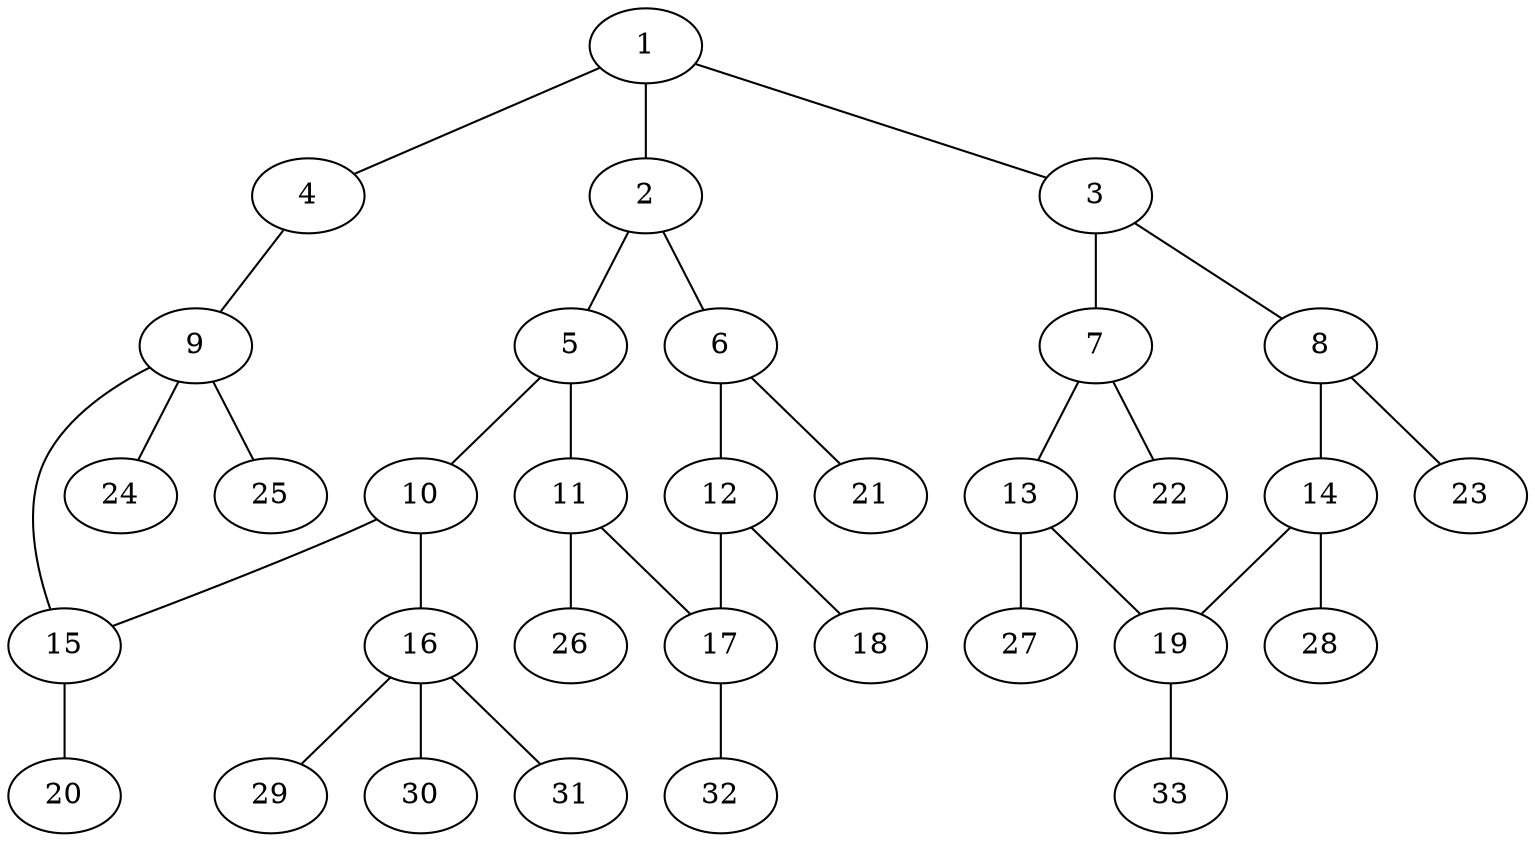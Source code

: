 graph molecule_905 {
	1	 [chem=C];
	2	 [chem=C];
	1 -- 2	 [valence=1];
	3	 [chem=C];
	1 -- 3	 [valence=1];
	4	 [chem=N];
	1 -- 4	 [valence=2];
	5	 [chem=C];
	2 -- 5	 [valence=2];
	6	 [chem=C];
	2 -- 6	 [valence=1];
	7	 [chem=C];
	3 -- 7	 [valence=2];
	8	 [chem=C];
	3 -- 8	 [valence=1];
	9	 [chem=C];
	4 -- 9	 [valence=1];
	10	 [chem=N];
	5 -- 10	 [valence=1];
	11	 [chem=C];
	5 -- 11	 [valence=1];
	12	 [chem=C];
	6 -- 12	 [valence=2];
	21	 [chem=H];
	6 -- 21	 [valence=1];
	13	 [chem=C];
	7 -- 13	 [valence=1];
	22	 [chem=H];
	7 -- 22	 [valence=1];
	14	 [chem=C];
	8 -- 14	 [valence=2];
	23	 [chem=H];
	8 -- 23	 [valence=1];
	15	 [chem=C];
	9 -- 15	 [valence=1];
	24	 [chem=H];
	9 -- 24	 [valence=1];
	25	 [chem=H];
	9 -- 25	 [valence=1];
	10 -- 15	 [valence=1];
	16	 [chem=C];
	10 -- 16	 [valence=1];
	17	 [chem=C];
	11 -- 17	 [valence=2];
	26	 [chem=H];
	11 -- 26	 [valence=1];
	12 -- 17	 [valence=1];
	18	 [chem=Cl];
	12 -- 18	 [valence=1];
	19	 [chem=C];
	13 -- 19	 [valence=2];
	27	 [chem=H];
	13 -- 27	 [valence=1];
	14 -- 19	 [valence=1];
	28	 [chem=H];
	14 -- 28	 [valence=1];
	20	 [chem=O];
	15 -- 20	 [valence=2];
	29	 [chem=H];
	16 -- 29	 [valence=1];
	30	 [chem=H];
	16 -- 30	 [valence=1];
	31	 [chem=H];
	16 -- 31	 [valence=1];
	32	 [chem=H];
	17 -- 32	 [valence=1];
	33	 [chem=H];
	19 -- 33	 [valence=1];
}
